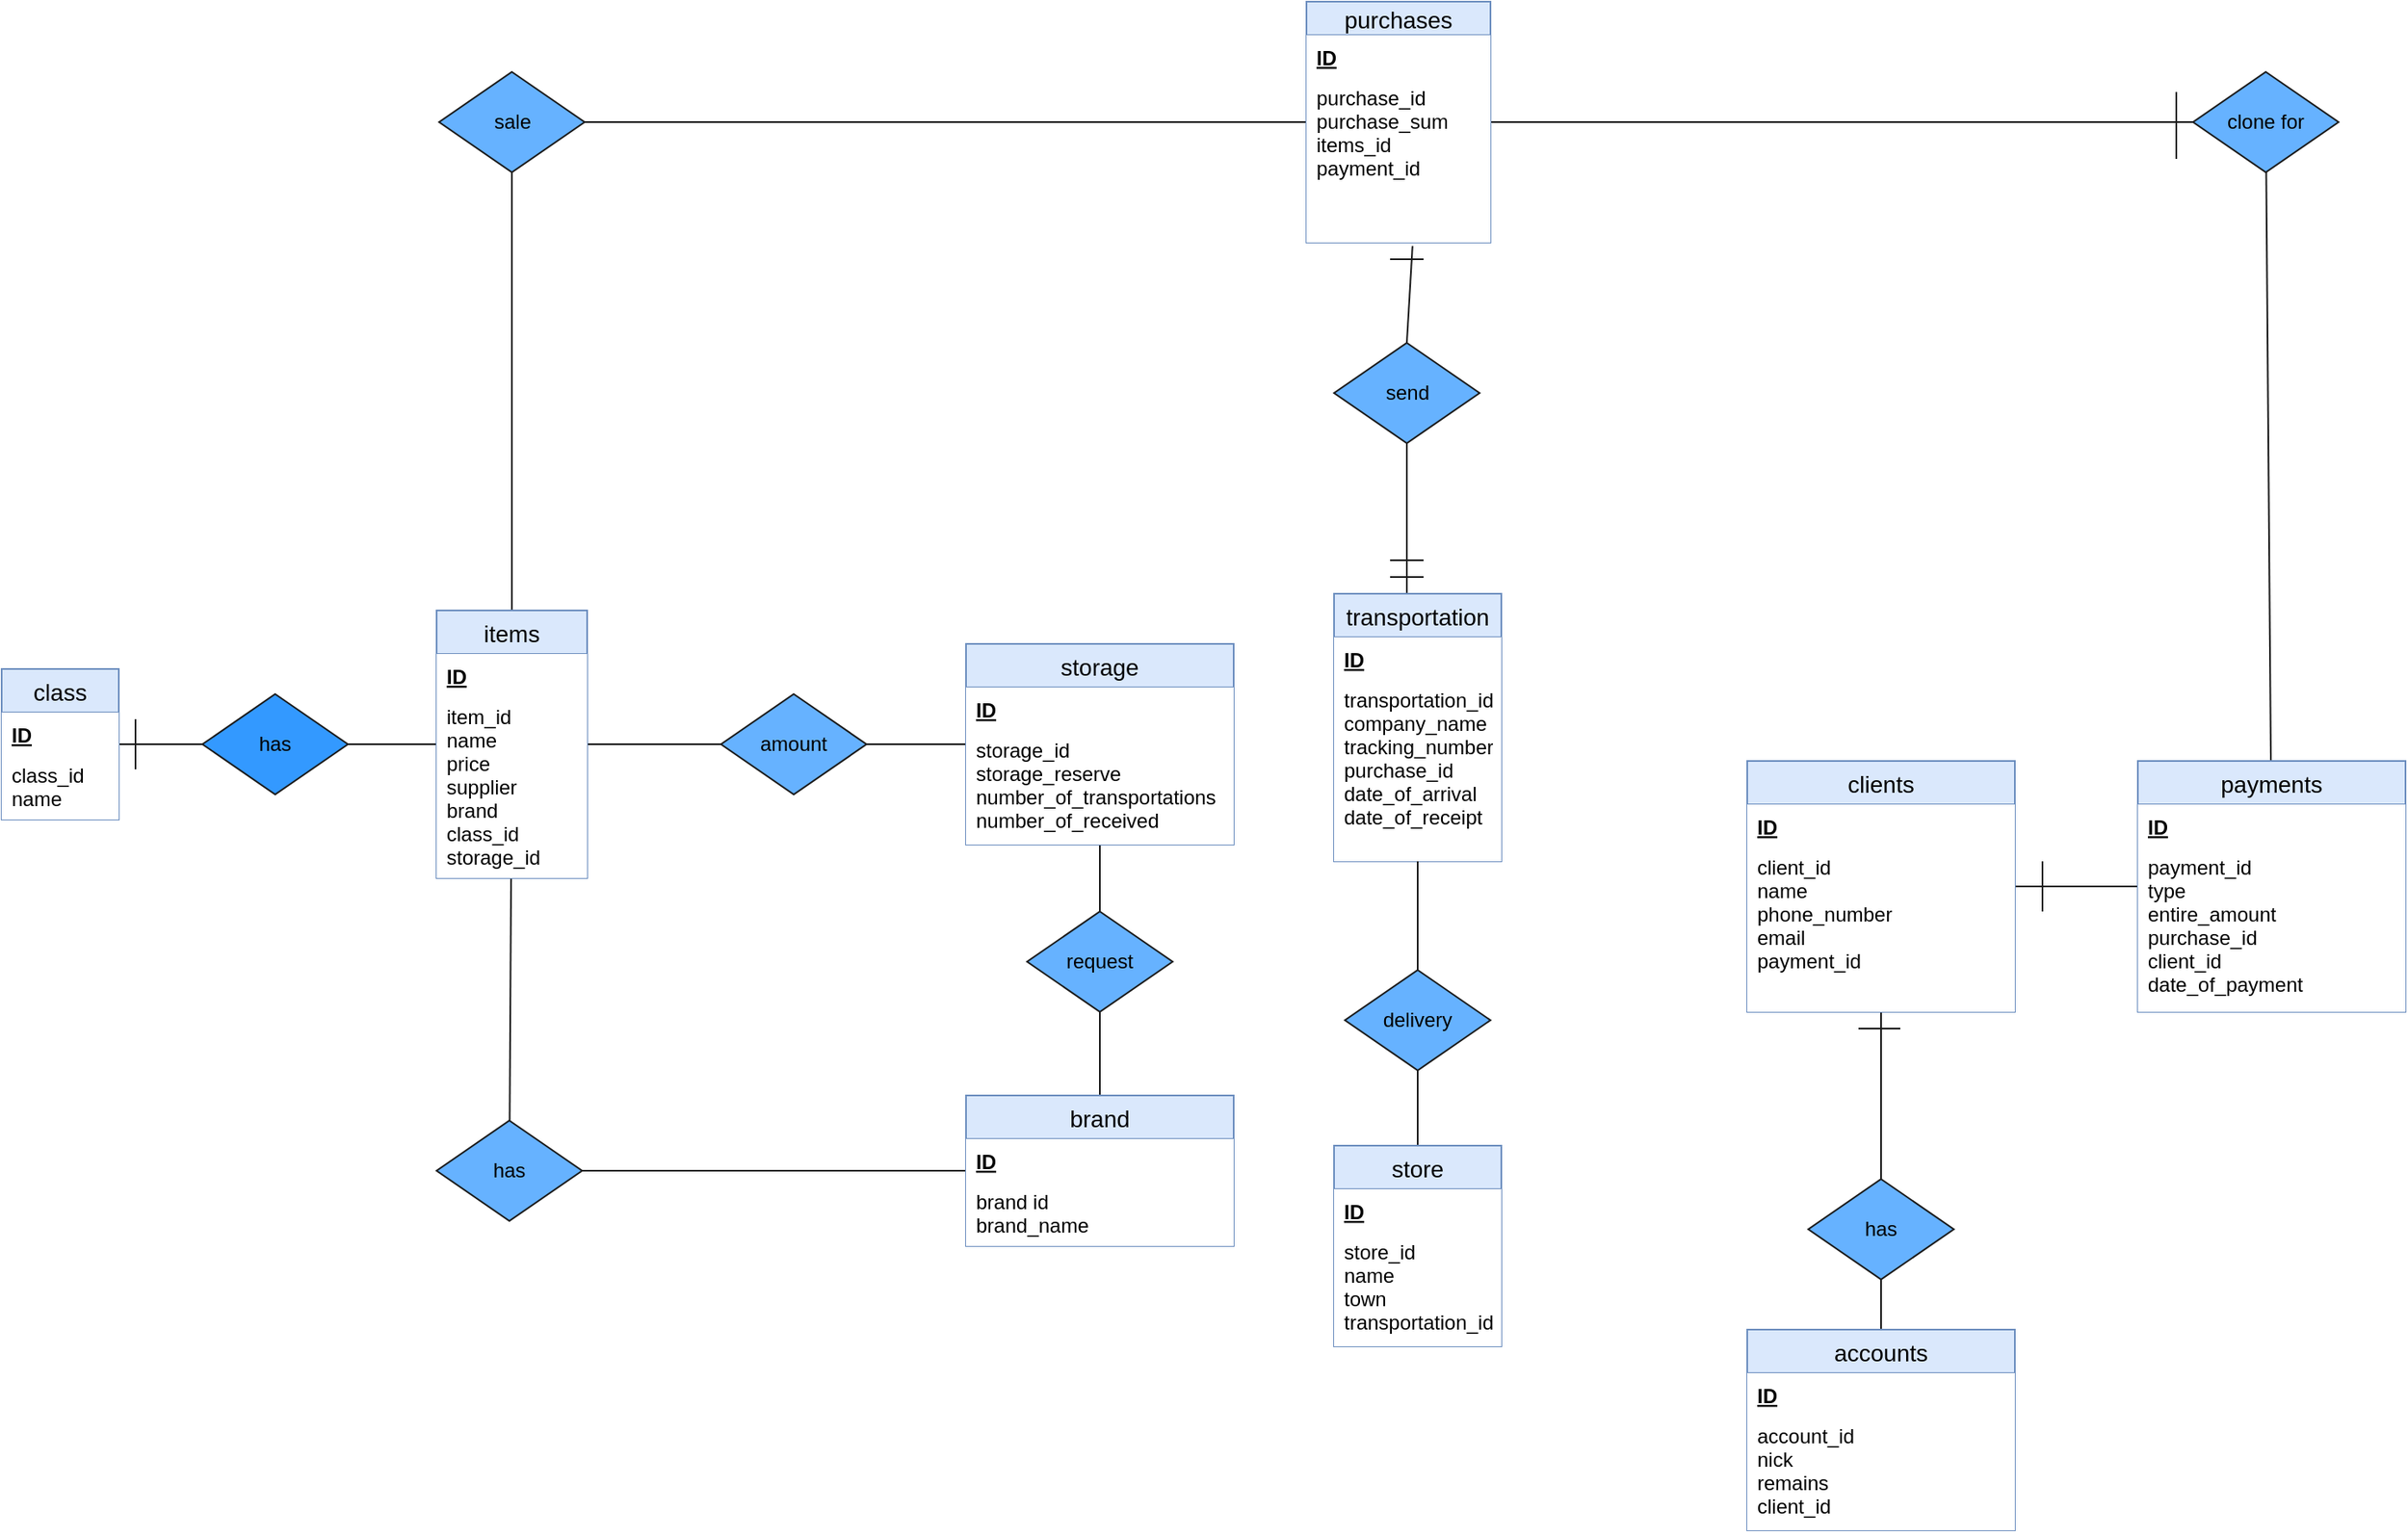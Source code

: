 <mxfile version="15.9.1"><diagram id="uhma-0zkiYSJcEeaGQ7V" name="Page-1"><mxGraphModel dx="2399" dy="2203" grid="1" gridSize="10" guides="1" tooltips="1" connect="1" arrows="1" fold="1" page="1" pageScale="1" pageWidth="827" pageHeight="1169" math="0" shadow="0"><root><mxCell id="WIyWlLk6GJQsqaUBKTNV-0"/><mxCell id="WIyWlLk6GJQsqaUBKTNV-1" parent="WIyWlLk6GJQsqaUBKTNV-0"/><mxCell id="pkH0dYRlVrG94ILewCnv-11" value="amount" style="shape=rhombus;perimeter=rhombusPerimeter;whiteSpace=wrap;html=1;align=center;strokeColor=#1A1A1A;fillColor=#66B2FF;" parent="WIyWlLk6GJQsqaUBKTNV-1" vertex="1"><mxGeometry x="-250" y="-420" width="87" height="60" as="geometry"/></mxCell><mxCell id="pkH0dYRlVrG94ILewCnv-12" value="has" style="shape=rhombus;perimeter=rhombusPerimeter;whiteSpace=wrap;html=1;align=center;strokeColor=#1A1A1A;fillColor=#66B2FF;" parent="WIyWlLk6GJQsqaUBKTNV-1" vertex="1"><mxGeometry x="-420" y="-165" width="87" height="60" as="geometry"/></mxCell><mxCell id="pkH0dYRlVrG94ILewCnv-13" value="" style="endArrow=none;html=1;rounded=0;strokeColor=#1A1A1A;" parent="WIyWlLk6GJQsqaUBKTNV-1" target="pkH0dYRlVrG94ILewCnv-12" edge="1" source="U5XoUaKTsT7OMN9qkCMw-34"><mxGeometry relative="1" as="geometry"><mxPoint x="-480" y="-220" as="sourcePoint"/><mxPoint x="-480" y="-180" as="targetPoint"/></mxGeometry></mxCell><mxCell id="pkH0dYRlVrG94ILewCnv-14" value="" style="endArrow=none;html=1;rounded=0;strokeColor=#1A1A1A;" parent="WIyWlLk6GJQsqaUBKTNV-1" source="pkH0dYRlVrG94ILewCnv-11" target="U5XoUaKTsT7OMN9qkCMw-34" edge="1"><mxGeometry relative="1" as="geometry"><mxPoint x="-470" y="-210" as="sourcePoint"/><mxPoint x="-473.8" y="-260.36" as="targetPoint"/></mxGeometry></mxCell><mxCell id="pkH0dYRlVrG94ILewCnv-15" value="has" style="shape=rhombus;perimeter=rhombusPerimeter;whiteSpace=wrap;html=1;align=center;strokeColor=#1A1A1A;fillColor=#3399FF;" parent="WIyWlLk6GJQsqaUBKTNV-1" vertex="1"><mxGeometry x="-560" y="-420" width="87" height="60" as="geometry"/></mxCell><mxCell id="pkH0dYRlVrG94ILewCnv-16" value="" style="endArrow=none;html=1;rounded=0;strokeColor=#1A1A1A;" parent="WIyWlLk6GJQsqaUBKTNV-1" target="pkH0dYRlVrG94ILewCnv-15" edge="1" source="U5XoUaKTsT7OMN9qkCMw-34"><mxGeometry relative="1" as="geometry"><mxPoint x="-490" y="-370" as="sourcePoint"/><mxPoint x="-380" y="-220" as="targetPoint"/></mxGeometry></mxCell><mxCell id="pkH0dYRlVrG94ILewCnv-19" value="" style="endArrow=none;html=1;rounded=0;strokeColor=#1A1A1A;" parent="WIyWlLk6GJQsqaUBKTNV-1" source="U5XoUaKTsT7OMN9qkCMw-23" target="pkH0dYRlVrG94ILewCnv-15" edge="1"><mxGeometry relative="1" as="geometry"><mxPoint x="-670" y="-30" as="sourcePoint"/><mxPoint x="-480" y="-30" as="targetPoint"/></mxGeometry></mxCell><mxCell id="pkH0dYRlVrG94ILewCnv-25" value="" style="endArrow=none;html=1;rounded=0;strokeColor=#1A1A1A;" parent="WIyWlLk6GJQsqaUBKTNV-1" target="pkH0dYRlVrG94ILewCnv-11" edge="1" source="U5XoUaKTsT7OMN9qkCMw-48"><mxGeometry relative="1" as="geometry"><mxPoint x="-260" y="-370" as="sourcePoint"/><mxPoint x="-463.8" y="-250.36" as="targetPoint"/></mxGeometry></mxCell><mxCell id="pkH0dYRlVrG94ILewCnv-27" value="" style="endArrow=none;html=1;rounded=0;strokeColor=#1A1A1A;" parent="WIyWlLk6GJQsqaUBKTNV-1" edge="1" target="U5XoUaKTsT7OMN9qkCMw-19" source="pkH0dYRlVrG94ILewCnv-12"><mxGeometry relative="1" as="geometry"><mxPoint x="-480" y="-70" as="sourcePoint"/><mxPoint x="-254" y="-70" as="targetPoint"/></mxGeometry></mxCell><mxCell id="pkH0dYRlVrG94ILewCnv-34" value="request" style="shape=rhombus;perimeter=rhombusPerimeter;whiteSpace=wrap;html=1;align=center;strokeColor=#1A1A1A;fillColor=#66B2FF;" parent="WIyWlLk6GJQsqaUBKTNV-1" vertex="1"><mxGeometry x="-67" y="-290" width="87" height="60" as="geometry"/></mxCell><mxCell id="pkH0dYRlVrG94ILewCnv-35" value="" style="endArrow=none;html=1;rounded=0;strokeColor=#1A1A1A;" parent="WIyWlLk6GJQsqaUBKTNV-1" source="pkH0dYRlVrG94ILewCnv-34" target="U5XoUaKTsT7OMN9qkCMw-19" edge="1"><mxGeometry relative="1" as="geometry"><mxPoint x="-470" y="-210" as="sourcePoint"/><mxPoint x="-210" y="-90" as="targetPoint"/></mxGeometry></mxCell><mxCell id="pkH0dYRlVrG94ILewCnv-36" value="" style="endArrow=none;html=1;rounded=0;strokeColor=#1A1A1A;" parent="WIyWlLk6GJQsqaUBKTNV-1" source="U5XoUaKTsT7OMN9qkCMw-48" target="pkH0dYRlVrG94ILewCnv-34" edge="1"><mxGeometry relative="1" as="geometry"><mxPoint x="-211.8" y="-349.12" as="sourcePoint"/><mxPoint x="-200" y="-80" as="targetPoint"/></mxGeometry></mxCell><mxCell id="pkH0dYRlVrG94ILewCnv-77" value="has" style="shape=rhombus;perimeter=rhombusPerimeter;whiteSpace=wrap;html=1;align=center;strokeColor=#1A1A1A;fillColor=#66B2FF;" parent="WIyWlLk6GJQsqaUBKTNV-1" vertex="1"><mxGeometry x="400" y="-130" width="87" height="60" as="geometry"/></mxCell><mxCell id="pkH0dYRlVrG94ILewCnv-78" value="" style="endArrow=none;html=1;rounded=0;strokeColor=#1A1A1A;" parent="WIyWlLk6GJQsqaUBKTNV-1" source="pkH0dYRlVrG94ILewCnv-77" target="U5XoUaKTsT7OMN9qkCMw-1" edge="1"><mxGeometry relative="1" as="geometry"><mxPoint x="228.3" y="-8.88" as="sourcePoint"/><mxPoint x="175.117" y="-35.763" as="targetPoint"/></mxGeometry></mxCell><mxCell id="pkH0dYRlVrG94ILewCnv-80" value="" style="endArrow=none;html=1;rounded=0;strokeColor=#1A1A1A;" parent="WIyWlLk6GJQsqaUBKTNV-1" source="U5XoUaKTsT7OMN9qkCMw-7" edge="1" target="pkH0dYRlVrG94ILewCnv-77"><mxGeometry relative="1" as="geometry"><mxPoint x="600" as="sourcePoint"/><mxPoint x="480" as="targetPoint"/></mxGeometry></mxCell><mxCell id="pkH0dYRlVrG94ILewCnv-82" style="edgeStyle=orthogonalEdgeStyle;rounded=0;orthogonalLoop=1;jettySize=auto;html=1;exitX=0.5;exitY=1;exitDx=0;exitDy=0;strokeColor=#1A1A1A;" parent="WIyWlLk6GJQsqaUBKTNV-1" edge="1"><mxGeometry relative="1" as="geometry"><mxPoint x="650" y="30" as="sourcePoint"/><mxPoint x="650" y="30" as="targetPoint"/></mxGeometry></mxCell><mxCell id="pkH0dYRlVrG94ILewCnv-93" value="" style="endArrow=none;html=1;rounded=0;strokeColor=#1A1A1A;" parent="WIyWlLk6GJQsqaUBKTNV-1" source="U5XoUaKTsT7OMN9qkCMw-7" edge="1" target="U5XoUaKTsT7OMN9qkCMw-11"><mxGeometry relative="1" as="geometry"><mxPoint x="661.7" y="-11.2" as="sourcePoint"/><mxPoint x="662" y="-280" as="targetPoint"/></mxGeometry></mxCell><mxCell id="pkH0dYRlVrG94ILewCnv-103" value="" style="endArrow=none;html=1;rounded=0;entryX=0.5;entryY=0;entryDx=0;entryDy=0;strokeColor=#1A1A1A;" parent="WIyWlLk6GJQsqaUBKTNV-1" edge="1" source="pkH0dYRlVrG94ILewCnv-105"><mxGeometry relative="1" as="geometry"><mxPoint x="677" y="-460" as="sourcePoint"/><mxPoint x="677" y="-320" as="targetPoint"/></mxGeometry></mxCell><mxCell id="pkH0dYRlVrG94ILewCnv-105" value="clone for" style="shape=rhombus;perimeter=rhombusPerimeter;whiteSpace=wrap;html=1;align=center;strokeColor=#1A1A1A;fillColor=#66B2FF;" parent="WIyWlLk6GJQsqaUBKTNV-1" vertex="1"><mxGeometry x="630" y="-792" width="87" height="60" as="geometry"/></mxCell><mxCell id="pkH0dYRlVrG94ILewCnv-106" value="" style="endArrow=none;html=1;rounded=0;strokeColor=#1A1A1A;" parent="WIyWlLk6GJQsqaUBKTNV-1" target="pkH0dYRlVrG94ILewCnv-105" edge="1" source="U5XoUaKTsT7OMN9qkCMw-15"><mxGeometry relative="1" as="geometry"><mxPoint x="677" y="-720" as="sourcePoint"/><mxPoint x="687" y="-310" as="targetPoint"/></mxGeometry></mxCell><mxCell id="pkH0dYRlVrG94ILewCnv-107" value="" style="endArrow=none;html=1;rounded=0;strokeColor=#1A1A1A;startArrow=none;" parent="WIyWlLk6GJQsqaUBKTNV-1" target="U5XoUaKTsT7OMN9qkCMw-40" edge="1" source="U5XoUaKTsT7OMN9qkCMw-56"><mxGeometry relative="1" as="geometry"><mxPoint x="160" y="-440" as="sourcePoint"/><mxPoint x="160" y="-300" as="targetPoint"/></mxGeometry></mxCell><mxCell id="pkH0dYRlVrG94ILewCnv-116" value="send" style="shape=rhombus;perimeter=rhombusPerimeter;whiteSpace=wrap;html=1;align=center;strokeColor=#1A1A1A;fillColor=#66B2FF;" parent="WIyWlLk6GJQsqaUBKTNV-1" vertex="1"><mxGeometry x="116.5" y="-630" width="87" height="60" as="geometry"/></mxCell><mxCell id="pkH0dYRlVrG94ILewCnv-117" value="" style="endArrow=none;html=1;rounded=0;entryX=0.5;entryY=0;entryDx=0;entryDy=0;exitX=0.5;exitY=1;exitDx=0;exitDy=0;strokeColor=#1A1A1A;" parent="WIyWlLk6GJQsqaUBKTNV-1" source="pkH0dYRlVrG94ILewCnv-116" edge="1"><mxGeometry relative="1" as="geometry"><mxPoint x="340" y="-530" as="sourcePoint"/><mxPoint x="160" y="-480" as="targetPoint"/></mxGeometry></mxCell><mxCell id="pkH0dYRlVrG94ILewCnv-125" value="&lt;span style=&quot;color: rgba(0 , 0 , 0 , 0) ; font-family: monospace ; font-size: 0px ; background-color: rgb(248 , 249 , 250)&quot;&gt;%3CmxGraphModel%3E%3Croot%3E%3CmxCell%20id%3D%220%22%2F%3E%3CmxCell%20id%3D%221%22%20parent%3D%220%22%2F%3E%3CmxCell%20id%3D%222%22%20value%3D%22%22%20style%3D%22endArrow%3Dnone%3Bhtml%3D1%3Brounded%3D0%3BentryX%3D0.5%3BentryY%3D1%3BentryDx%3D0%3BentryDy%3D0%3BexitX%3D0.75%3BexitY%3D0%3BexitDx%3D0%3BexitDy%3D0%3B%22%20edge%3D%221%22%20parent%3D%221%22%3E%3CmxGeometry%20relative%3D%221%22%20as%3D%22geometry%22%3E%3CmxPoint%20x%3D%22178.5%22%20y%3D%22-730%22%20as%3D%22sourcePoint%22%2F%3E%3CmxPoint%20x%3D%22270%22%20y%3D%22-800%22%20as%3D%22targetPoint%22%2F%3E%3C%2FmxGeometry%3E%3C%2FmxCell%3E%3C%2Froot%3E%3C%2FmxGraphModel%3E&lt;/span&gt;" style="endArrow=none;html=1;rounded=0;entryX=0.5;entryY=0;entryDx=0;entryDy=0;exitX=0.599;exitY=1.053;exitDx=0;exitDy=0;exitPerimeter=0;strokeColor=#1A1A1A;" parent="WIyWlLk6GJQsqaUBKTNV-1" target="pkH0dYRlVrG94ILewCnv-116" edge="1"><mxGeometry relative="1" as="geometry"><mxPoint x="163.4" y="-687.88" as="sourcePoint"/><mxPoint x="280" y="-790" as="targetPoint"/></mxGeometry></mxCell><mxCell id="pkH0dYRlVrG94ILewCnv-127" value="" style="endArrow=none;html=1;rounded=0;strokeColor=#1A1A1A;" parent="WIyWlLk6GJQsqaUBKTNV-1" edge="1" target="U5XoUaKTsT7OMN9qkCMw-15" source="pkH0dYRlVrG94ILewCnv-128"><mxGeometry relative="1" as="geometry"><mxPoint x="-280" y="-720" as="sourcePoint"/><mxPoint x="60" y="-780" as="targetPoint"/></mxGeometry></mxCell><mxCell id="pkH0dYRlVrG94ILewCnv-128" value="sale" style="shape=rhombus;perimeter=rhombusPerimeter;whiteSpace=wrap;html=1;align=center;strokeColor=#1A1A1A;fillColor=#66B2FF;" parent="WIyWlLk6GJQsqaUBKTNV-1" vertex="1"><mxGeometry x="-418.5" y="-792" width="87" height="60" as="geometry"/></mxCell><mxCell id="pkH0dYRlVrG94ILewCnv-129" value="" style="endArrow=none;html=1;rounded=0;strokeColor=#1A1A1A;" parent="WIyWlLk6GJQsqaUBKTNV-1" edge="1" target="pkH0dYRlVrG94ILewCnv-128" source="U5XoUaKTsT7OMN9qkCMw-34"><mxGeometry relative="1" as="geometry"><mxPoint x="-540" y="-720" as="sourcePoint"/><mxPoint x="-367" y="-720" as="targetPoint"/></mxGeometry></mxCell><mxCell id="pkH0dYRlVrG94ILewCnv-132" value="" style="endArrow=none;html=1;rounded=0;exitX=0.5;exitY=1;exitDx=0;exitDy=0;strokeColor=#1A1A1A;" parent="WIyWlLk6GJQsqaUBKTNV-1" edge="1"><mxGeometry relative="1" as="geometry"><mxPoint x="170" y="-500" as="sourcePoint"/><mxPoint x="150" y="-500" as="targetPoint"/></mxGeometry></mxCell><mxCell id="pkH0dYRlVrG94ILewCnv-133" value="" style="endArrow=none;html=1;rounded=0;exitX=0.5;exitY=1;exitDx=0;exitDy=0;strokeColor=#1A1A1A;" parent="WIyWlLk6GJQsqaUBKTNV-1" edge="1"><mxGeometry relative="1" as="geometry"><mxPoint x="170" y="-490" as="sourcePoint"/><mxPoint x="150" y="-490" as="targetPoint"/></mxGeometry></mxCell><mxCell id="pkH0dYRlVrG94ILewCnv-134" value="" style="endArrow=none;html=1;rounded=0;exitX=0.5;exitY=1;exitDx=0;exitDy=0;strokeColor=#1A1A1A;" parent="WIyWlLk6GJQsqaUBKTNV-1" edge="1"><mxGeometry relative="1" as="geometry"><mxPoint x="170" y="-680" as="sourcePoint"/><mxPoint x="150" y="-680" as="targetPoint"/></mxGeometry></mxCell><mxCell id="pkH0dYRlVrG94ILewCnv-135" value="" style="endArrow=none;html=1;rounded=0;strokeColor=#1A1A1A;" parent="WIyWlLk6GJQsqaUBKTNV-1" edge="1"><mxGeometry relative="1" as="geometry"><mxPoint x="620" y="-740" as="sourcePoint"/><mxPoint x="620" y="-780" as="targetPoint"/></mxGeometry></mxCell><mxCell id="pkH0dYRlVrG94ILewCnv-136" value="" style="endArrow=none;html=1;rounded=0;strokeColor=#1A1A1A;" parent="WIyWlLk6GJQsqaUBKTNV-1" edge="1"><mxGeometry relative="1" as="geometry"><mxPoint x="540" y="-320" as="sourcePoint"/><mxPoint x="540" y="-290" as="targetPoint"/><Array as="points"/></mxGeometry></mxCell><mxCell id="U5XoUaKTsT7OMN9qkCMw-1" value="accounts" style="swimlane;fontStyle=0;childLayout=stackLayout;horizontal=1;startSize=26;horizontalStack=0;resizeParent=1;resizeParentMax=0;resizeLast=0;collapsible=1;marginBottom=0;align=center;fontSize=14;fillColor=#dae8fc;strokeColor=#6c8ebf;" vertex="1" parent="WIyWlLk6GJQsqaUBKTNV-1"><mxGeometry x="363.5" y="-40" width="160" height="120" as="geometry"/></mxCell><mxCell id="U5XoUaKTsT7OMN9qkCMw-2" value="ID" style="text;strokeColor=none;fillColor=default;spacingLeft=4;spacingRight=4;overflow=hidden;rotatable=0;points=[[0,0.5],[1,0.5]];portConstraint=eastwest;fontSize=12;fontStyle=5" vertex="1" parent="U5XoUaKTsT7OMN9qkCMw-1"><mxGeometry y="26" width="160" height="24" as="geometry"/></mxCell><mxCell id="U5XoUaKTsT7OMN9qkCMw-3" value="account_id&#xa;nick&#xa;remains&#xa;client_id" style="text;spacingLeft=4;spacingRight=4;overflow=hidden;rotatable=0;points=[[0,0.5],[1,0.5]];portConstraint=eastwest;fontSize=12;fillColor=default;" vertex="1" parent="U5XoUaKTsT7OMN9qkCMw-1"><mxGeometry y="50" width="160" height="70" as="geometry"/></mxCell><mxCell id="U5XoUaKTsT7OMN9qkCMw-4" value="" style="text;strokeColor=none;fillColor=default;spacingLeft=4;spacingRight=4;overflow=hidden;rotatable=0;points=[[0,0.5],[1,0.5]];portConstraint=eastwest;fontSize=12;" vertex="1" parent="U5XoUaKTsT7OMN9qkCMw-1"><mxGeometry y="120" width="160" as="geometry"/></mxCell><mxCell id="U5XoUaKTsT7OMN9qkCMw-7" value="clients" style="swimlane;fontStyle=0;childLayout=stackLayout;horizontal=1;startSize=26;horizontalStack=0;resizeParent=1;resizeParentMax=0;resizeLast=0;collapsible=1;marginBottom=0;align=center;fontSize=14;fillColor=#dae8fc;strokeColor=#6c8ebf;" vertex="1" parent="WIyWlLk6GJQsqaUBKTNV-1"><mxGeometry x="363.5" y="-380" width="160" height="150" as="geometry"/></mxCell><mxCell id="U5XoUaKTsT7OMN9qkCMw-8" value="ID" style="text;strokeColor=none;fillColor=default;spacingLeft=4;spacingRight=4;overflow=hidden;rotatable=0;points=[[0,0.5],[1,0.5]];portConstraint=eastwest;fontSize=12;fontStyle=5" vertex="1" parent="U5XoUaKTsT7OMN9qkCMw-7"><mxGeometry y="26" width="160" height="24" as="geometry"/></mxCell><mxCell id="U5XoUaKTsT7OMN9qkCMw-9" value="client_id&#xa;name&#xa;phone_number&#xa;email&#xa;payment_id" style="text;spacingLeft=4;spacingRight=4;overflow=hidden;rotatable=0;points=[[0,0.5],[1,0.5]];portConstraint=eastwest;fontSize=12;fillColor=default;" vertex="1" parent="U5XoUaKTsT7OMN9qkCMw-7"><mxGeometry y="50" width="160" height="100" as="geometry"/></mxCell><mxCell id="U5XoUaKTsT7OMN9qkCMw-10" value="" style="text;strokeColor=none;fillColor=default;spacingLeft=4;spacingRight=4;overflow=hidden;rotatable=0;points=[[0,0.5],[1,0.5]];portConstraint=eastwest;fontSize=12;" vertex="1" parent="U5XoUaKTsT7OMN9qkCMw-7"><mxGeometry y="150" width="160" as="geometry"/></mxCell><mxCell id="U5XoUaKTsT7OMN9qkCMw-11" value="payments" style="swimlane;fontStyle=0;childLayout=stackLayout;horizontal=1;startSize=26;horizontalStack=0;resizeParent=1;resizeParentMax=0;resizeLast=0;collapsible=1;marginBottom=0;align=center;fontSize=14;fillColor=#dae8fc;strokeColor=#6c8ebf;" vertex="1" parent="WIyWlLk6GJQsqaUBKTNV-1"><mxGeometry x="597" y="-380" width="160" height="150" as="geometry"/></mxCell><mxCell id="U5XoUaKTsT7OMN9qkCMw-12" value="ID" style="text;strokeColor=none;fillColor=default;spacingLeft=4;spacingRight=4;overflow=hidden;rotatable=0;points=[[0,0.5],[1,0.5]];portConstraint=eastwest;fontSize=12;fontStyle=5" vertex="1" parent="U5XoUaKTsT7OMN9qkCMw-11"><mxGeometry y="26" width="160" height="24" as="geometry"/></mxCell><mxCell id="U5XoUaKTsT7OMN9qkCMw-13" value="payment_id&#xa;type&#xa;entire_amount&#xa;purchase_id&#xa;client_id&#xa;date_of_payment" style="text;spacingLeft=4;spacingRight=4;overflow=hidden;rotatable=0;points=[[0,0.5],[1,0.5]];portConstraint=eastwest;fontSize=12;fillColor=default;" vertex="1" parent="U5XoUaKTsT7OMN9qkCMw-11"><mxGeometry y="50" width="160" height="100" as="geometry"/></mxCell><mxCell id="U5XoUaKTsT7OMN9qkCMw-14" value="" style="text;strokeColor=none;fillColor=default;spacingLeft=4;spacingRight=4;overflow=hidden;rotatable=0;points=[[0,0.5],[1,0.5]];portConstraint=eastwest;fontSize=12;" vertex="1" parent="U5XoUaKTsT7OMN9qkCMw-11"><mxGeometry y="150" width="160" as="geometry"/></mxCell><mxCell id="U5XoUaKTsT7OMN9qkCMw-15" value="purchases" style="swimlane;fontStyle=0;childLayout=stackLayout;horizontal=1;startSize=20;horizontalStack=0;resizeParent=1;resizeParentMax=0;resizeLast=0;collapsible=1;marginBottom=0;align=center;fontSize=14;fillColor=#dae8fc;strokeColor=#6c8ebf;" vertex="1" parent="WIyWlLk6GJQsqaUBKTNV-1"><mxGeometry x="100" y="-834" width="110" height="144" as="geometry"/></mxCell><mxCell id="U5XoUaKTsT7OMN9qkCMw-16" value="ID" style="text;strokeColor=none;fillColor=default;spacingLeft=4;spacingRight=4;overflow=hidden;rotatable=0;points=[[0,0.5],[1,0.5]];portConstraint=eastwest;fontSize=12;fontStyle=5" vertex="1" parent="U5XoUaKTsT7OMN9qkCMw-15"><mxGeometry y="20" width="110" height="24" as="geometry"/></mxCell><mxCell id="U5XoUaKTsT7OMN9qkCMw-17" value="purchase_id&#xa;purchase_sum&#xa;items_id&#xa;payment_id" style="text;spacingLeft=4;spacingRight=4;overflow=hidden;rotatable=0;points=[[0,0.5],[1,0.5]];portConstraint=eastwest;fontSize=12;fillColor=default;" vertex="1" parent="U5XoUaKTsT7OMN9qkCMw-15"><mxGeometry y="44" width="110" height="100" as="geometry"/></mxCell><mxCell id="U5XoUaKTsT7OMN9qkCMw-18" value="" style="text;strokeColor=none;fillColor=default;spacingLeft=4;spacingRight=4;overflow=hidden;rotatable=0;points=[[0,0.5],[1,0.5]];portConstraint=eastwest;fontSize=12;" vertex="1" parent="U5XoUaKTsT7OMN9qkCMw-15"><mxGeometry y="144" width="110" as="geometry"/></mxCell><mxCell id="U5XoUaKTsT7OMN9qkCMw-19" value="brand" style="swimlane;fontStyle=0;childLayout=stackLayout;horizontal=1;startSize=26;horizontalStack=0;resizeParent=1;resizeParentMax=0;resizeLast=0;collapsible=1;marginBottom=0;align=center;fontSize=14;fillColor=#dae8fc;strokeColor=#6c8ebf;" vertex="1" parent="WIyWlLk6GJQsqaUBKTNV-1"><mxGeometry x="-103.5" y="-180" width="160" height="90" as="geometry"/></mxCell><mxCell id="U5XoUaKTsT7OMN9qkCMw-20" value="ID" style="text;strokeColor=none;fillColor=default;spacingLeft=4;spacingRight=4;overflow=hidden;rotatable=0;points=[[0,0.5],[1,0.5]];portConstraint=eastwest;fontSize=12;fontStyle=5" vertex="1" parent="U5XoUaKTsT7OMN9qkCMw-19"><mxGeometry y="26" width="160" height="24" as="geometry"/></mxCell><mxCell id="U5XoUaKTsT7OMN9qkCMw-21" value="brand id&#xa;brand_name" style="text;spacingLeft=4;spacingRight=4;overflow=hidden;rotatable=0;points=[[0,0.5],[1,0.5]];portConstraint=eastwest;fontSize=12;fillColor=default;" vertex="1" parent="U5XoUaKTsT7OMN9qkCMw-19"><mxGeometry y="50" width="160" height="40" as="geometry"/></mxCell><mxCell id="U5XoUaKTsT7OMN9qkCMw-22" value="" style="text;strokeColor=none;fillColor=default;spacingLeft=4;spacingRight=4;overflow=hidden;rotatable=0;points=[[0,0.5],[1,0.5]];portConstraint=eastwest;fontSize=12;" vertex="1" parent="U5XoUaKTsT7OMN9qkCMw-19"><mxGeometry y="90" width="160" as="geometry"/></mxCell><mxCell id="U5XoUaKTsT7OMN9qkCMw-23" value="class" style="swimlane;fontStyle=0;childLayout=stackLayout;horizontal=1;startSize=26;horizontalStack=0;resizeParent=1;resizeParentMax=0;resizeLast=0;collapsible=1;marginBottom=0;align=center;fontSize=14;fillColor=#dae8fc;strokeColor=#6c8ebf;" vertex="1" parent="WIyWlLk6GJQsqaUBKTNV-1"><mxGeometry x="-680" y="-435" width="70" height="90" as="geometry"/></mxCell><mxCell id="U5XoUaKTsT7OMN9qkCMw-24" value="ID" style="text;strokeColor=none;fillColor=default;spacingLeft=4;spacingRight=4;overflow=hidden;rotatable=0;points=[[0,0.5],[1,0.5]];portConstraint=eastwest;fontSize=12;fontStyle=5" vertex="1" parent="U5XoUaKTsT7OMN9qkCMw-23"><mxGeometry y="26" width="70" height="24" as="geometry"/></mxCell><mxCell id="U5XoUaKTsT7OMN9qkCMw-25" value="class_id&#xa;name" style="text;spacingLeft=4;spacingRight=4;overflow=hidden;rotatable=0;points=[[0,0.5],[1,0.5]];portConstraint=eastwest;fontSize=12;fillColor=default;" vertex="1" parent="U5XoUaKTsT7OMN9qkCMw-23"><mxGeometry y="50" width="70" height="40" as="geometry"/></mxCell><mxCell id="U5XoUaKTsT7OMN9qkCMw-26" value="" style="text;strokeColor=none;fillColor=default;spacingLeft=4;spacingRight=4;overflow=hidden;rotatable=0;points=[[0,0.5],[1,0.5]];portConstraint=eastwest;fontSize=12;" vertex="1" parent="U5XoUaKTsT7OMN9qkCMw-23"><mxGeometry y="90" width="70" as="geometry"/></mxCell><mxCell id="U5XoUaKTsT7OMN9qkCMw-34" value="items" style="swimlane;fontStyle=0;childLayout=stackLayout;horizontal=1;startSize=26;horizontalStack=0;resizeParent=1;resizeParentMax=0;resizeLast=0;collapsible=1;marginBottom=0;align=center;fontSize=14;fillColor=#dae8fc;strokeColor=#6c8ebf;" vertex="1" parent="WIyWlLk6GJQsqaUBKTNV-1"><mxGeometry x="-420" y="-470" width="90" height="160" as="geometry"/></mxCell><mxCell id="U5XoUaKTsT7OMN9qkCMw-35" value="ID" style="text;strokeColor=none;fillColor=default;spacingLeft=4;spacingRight=4;overflow=hidden;rotatable=0;points=[[0,0.5],[1,0.5]];portConstraint=eastwest;fontSize=12;fontStyle=5" vertex="1" parent="U5XoUaKTsT7OMN9qkCMw-34"><mxGeometry y="26" width="90" height="24" as="geometry"/></mxCell><mxCell id="U5XoUaKTsT7OMN9qkCMw-36" value="item_id &#xa;name&#xa;price&#xa;supplier&#xa;brand&#xa;class_id&#xa;storage_id" style="text;spacingLeft=4;spacingRight=4;overflow=hidden;rotatable=0;points=[[0,0.5],[1,0.5]];portConstraint=eastwest;fontSize=12;fillColor=default;" vertex="1" parent="U5XoUaKTsT7OMN9qkCMw-34"><mxGeometry y="50" width="90" height="110" as="geometry"/></mxCell><mxCell id="U5XoUaKTsT7OMN9qkCMw-37" value="" style="text;strokeColor=none;fillColor=default;spacingLeft=4;spacingRight=4;overflow=hidden;rotatable=0;points=[[0,0.5],[1,0.5]];portConstraint=eastwest;fontSize=12;" vertex="1" parent="U5XoUaKTsT7OMN9qkCMw-34"><mxGeometry y="160" width="90" as="geometry"/></mxCell><mxCell id="U5XoUaKTsT7OMN9qkCMw-40" value="store" style="swimlane;fontStyle=0;childLayout=stackLayout;horizontal=1;startSize=26;horizontalStack=0;resizeParent=1;resizeParentMax=0;resizeLast=0;collapsible=1;marginBottom=0;align=center;fontSize=14;fillColor=#dae8fc;strokeColor=#6c8ebf;" vertex="1" parent="WIyWlLk6GJQsqaUBKTNV-1"><mxGeometry x="116.5" y="-150" width="100" height="120" as="geometry"/></mxCell><mxCell id="U5XoUaKTsT7OMN9qkCMw-41" value="ID" style="text;strokeColor=none;fillColor=default;spacingLeft=4;spacingRight=4;overflow=hidden;rotatable=0;points=[[0,0.5],[1,0.5]];portConstraint=eastwest;fontSize=12;fontStyle=5" vertex="1" parent="U5XoUaKTsT7OMN9qkCMw-40"><mxGeometry y="26" width="100" height="24" as="geometry"/></mxCell><mxCell id="U5XoUaKTsT7OMN9qkCMw-42" value="store_id&#xa;name&#xa;town&#xa;transportation_id" style="text;spacingLeft=4;spacingRight=4;overflow=hidden;rotatable=0;points=[[0,0.5],[1,0.5]];portConstraint=eastwest;fontSize=12;fillColor=default;" vertex="1" parent="U5XoUaKTsT7OMN9qkCMw-40"><mxGeometry y="50" width="100" height="70" as="geometry"/></mxCell><mxCell id="U5XoUaKTsT7OMN9qkCMw-43" value="" style="text;strokeColor=none;fillColor=default;spacingLeft=4;spacingRight=4;overflow=hidden;rotatable=0;points=[[0,0.5],[1,0.5]];portConstraint=eastwest;fontSize=12;" vertex="1" parent="U5XoUaKTsT7OMN9qkCMw-40"><mxGeometry y="120" width="100" as="geometry"/></mxCell><mxCell id="U5XoUaKTsT7OMN9qkCMw-44" value="transportation" style="swimlane;fontStyle=0;childLayout=stackLayout;horizontal=1;startSize=26;horizontalStack=0;resizeParent=1;resizeParentMax=0;resizeLast=0;collapsible=1;marginBottom=0;align=center;fontSize=14;fillColor=#dae8fc;strokeColor=#6c8ebf;" vertex="1" parent="WIyWlLk6GJQsqaUBKTNV-1"><mxGeometry x="116.5" y="-480" width="100" height="160" as="geometry"/></mxCell><mxCell id="U5XoUaKTsT7OMN9qkCMw-45" value="ID" style="text;strokeColor=none;fillColor=default;spacingLeft=4;spacingRight=4;overflow=hidden;rotatable=0;points=[[0,0.5],[1,0.5]];portConstraint=eastwest;fontSize=12;fontStyle=5" vertex="1" parent="U5XoUaKTsT7OMN9qkCMw-44"><mxGeometry y="26" width="100" height="24" as="geometry"/></mxCell><mxCell id="U5XoUaKTsT7OMN9qkCMw-46" value="transportation_id&#xa;company_name&#xa;tracking_number&#xa;purchase_id&#xa;date_of_arrival&#xa;date_of_receipt" style="text;spacingLeft=4;spacingRight=4;overflow=hidden;rotatable=0;points=[[0,0.5],[1,0.5]];portConstraint=eastwest;fontSize=12;fillColor=default;" vertex="1" parent="U5XoUaKTsT7OMN9qkCMw-44"><mxGeometry y="50" width="100" height="110" as="geometry"/></mxCell><mxCell id="U5XoUaKTsT7OMN9qkCMw-47" value="" style="text;strokeColor=none;fillColor=default;spacingLeft=4;spacingRight=4;overflow=hidden;rotatable=0;points=[[0,0.5],[1,0.5]];portConstraint=eastwest;fontSize=12;" vertex="1" parent="U5XoUaKTsT7OMN9qkCMw-44"><mxGeometry y="160" width="100" as="geometry"/></mxCell><mxCell id="U5XoUaKTsT7OMN9qkCMw-48" value="storage" style="swimlane;fontStyle=0;childLayout=stackLayout;horizontal=1;startSize=26;horizontalStack=0;resizeParent=1;resizeParentMax=0;resizeLast=0;collapsible=1;marginBottom=0;align=center;fontSize=14;fillColor=#dae8fc;strokeColor=#6c8ebf;" vertex="1" parent="WIyWlLk6GJQsqaUBKTNV-1"><mxGeometry x="-103.5" y="-450" width="160" height="120" as="geometry"/></mxCell><mxCell id="U5XoUaKTsT7OMN9qkCMw-49" value="ID" style="text;strokeColor=none;fillColor=default;spacingLeft=4;spacingRight=4;overflow=hidden;rotatable=0;points=[[0,0.5],[1,0.5]];portConstraint=eastwest;fontSize=12;fontStyle=5" vertex="1" parent="U5XoUaKTsT7OMN9qkCMw-48"><mxGeometry y="26" width="160" height="24" as="geometry"/></mxCell><mxCell id="U5XoUaKTsT7OMN9qkCMw-50" value="storage_id&#xa;storage_reserve&#xa;number_of_transportations&#xa;number_of_received" style="text;spacingLeft=4;spacingRight=4;overflow=hidden;rotatable=0;points=[[0,0.5],[1,0.5]];portConstraint=eastwest;fontSize=12;fillColor=default;" vertex="1" parent="U5XoUaKTsT7OMN9qkCMw-48"><mxGeometry y="50" width="160" height="70" as="geometry"/></mxCell><mxCell id="U5XoUaKTsT7OMN9qkCMw-51" value="" style="text;strokeColor=none;fillColor=default;spacingLeft=4;spacingRight=4;overflow=hidden;rotatable=0;points=[[0,0.5],[1,0.5]];portConstraint=eastwest;fontSize=12;" vertex="1" parent="U5XoUaKTsT7OMN9qkCMw-48"><mxGeometry y="120" width="160" as="geometry"/></mxCell><mxCell id="U5XoUaKTsT7OMN9qkCMw-53" value="" style="endArrow=none;html=1;rounded=0;strokeColor=#1A1A1A;" edge="1" parent="WIyWlLk6GJQsqaUBKTNV-1"><mxGeometry relative="1" as="geometry"><mxPoint x="-600" y="-375" as="sourcePoint"/><mxPoint x="-600" y="-375" as="targetPoint"/><Array as="points"><mxPoint x="-600" y="-405"/></Array></mxGeometry></mxCell><mxCell id="U5XoUaKTsT7OMN9qkCMw-55" value="" style="endArrow=none;html=1;rounded=0;strokeColor=#1A1A1A;" edge="1" parent="WIyWlLk6GJQsqaUBKTNV-1"><mxGeometry relative="1" as="geometry"><mxPoint x="455" y="-220" as="sourcePoint"/><mxPoint x="430" y="-220" as="targetPoint"/></mxGeometry></mxCell><mxCell id="U5XoUaKTsT7OMN9qkCMw-56" value="delivery" style="shape=rhombus;perimeter=rhombusPerimeter;whiteSpace=wrap;html=1;align=center;strokeColor=#1A1A1A;fillColor=#66B2FF;" vertex="1" parent="WIyWlLk6GJQsqaUBKTNV-1"><mxGeometry x="123" y="-255" width="87" height="60" as="geometry"/></mxCell><mxCell id="U5XoUaKTsT7OMN9qkCMw-57" value="" style="endArrow=none;html=1;rounded=0;strokeColor=#1A1A1A;" edge="1" parent="WIyWlLk6GJQsqaUBKTNV-1" source="U5XoUaKTsT7OMN9qkCMw-44" target="U5XoUaKTsT7OMN9qkCMw-56"><mxGeometry relative="1" as="geometry"><mxPoint x="250" y="-450" as="sourcePoint"/><mxPoint x="156.034" y="-210" as="targetPoint"/></mxGeometry></mxCell></root></mxGraphModel></diagram></mxfile>